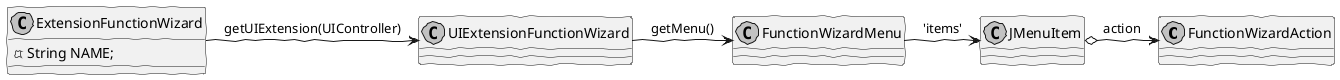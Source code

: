 @startuml cd1_insert_function_basic_wizard.png
skinparam handwritten true
skinparam monochrome true
skinparam packageStyle rect
skinparam defaultFontName FG Virgil
skinparam shadowing false  

  class FunctionWizardAction {
   }
  class FunctionWizardMenu
  class ExtensionFunctionWizard {
    -String NAME;
  }
  class UIExtensionFunctionWizard
  class JMenuItem
  ExtensionFunctionWizard -> UIExtensionFunctionWizard : getUIExtension(UIController)
  UIExtensionFunctionWizard -> FunctionWizardMenu : getMenu()
  FunctionWizardMenu -> JMenuItem : 'items'
  JMenuItem o-> FunctionWizardAction : action
  @enduml
